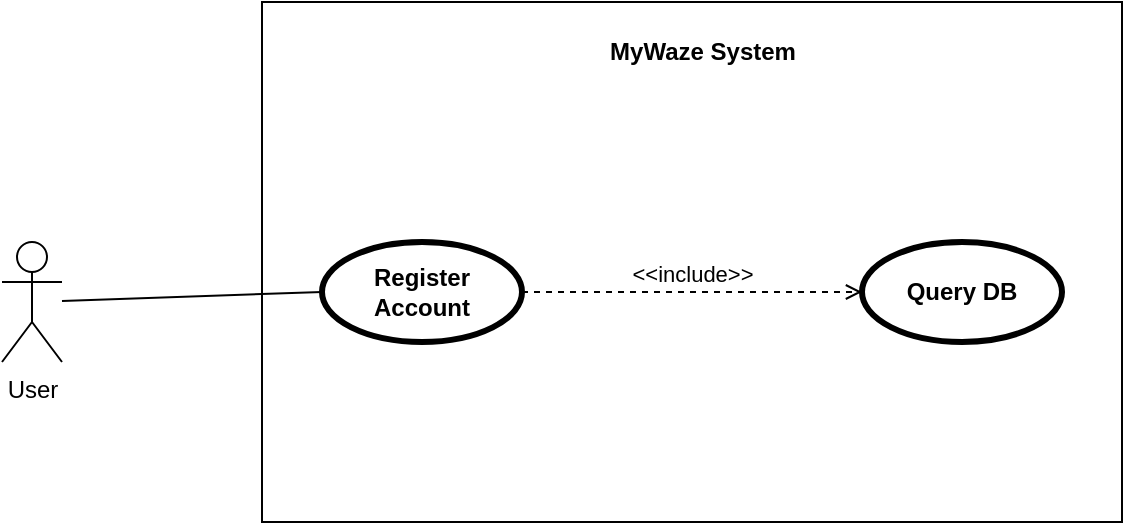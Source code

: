 <mxfile version="27.0.5">
  <diagram name="Page-1" id="1mbQCkn8sszS75-Jd2ca">
    <mxGraphModel dx="987" dy="595" grid="1" gridSize="10" guides="1" tooltips="1" connect="1" arrows="1" fold="1" page="1" pageScale="1" pageWidth="850" pageHeight="1100" math="0" shadow="0">
      <root>
        <mxCell id="0" />
        <mxCell id="1" parent="0" />
        <mxCell id="w5aGpmRS-hX1kJ_dhKhh-1" value="User" style="shape=umlActor;html=1;verticalLabelPosition=bottom;verticalAlign=top;align=center;" parent="1" vertex="1">
          <mxGeometry x="90" y="270" width="30" height="60" as="geometry" />
        </mxCell>
        <mxCell id="w5aGpmRS-hX1kJ_dhKhh-5" value="" style="rounded=0;whiteSpace=wrap;html=1;" parent="1" vertex="1">
          <mxGeometry x="220" y="150" width="430" height="260" as="geometry" />
        </mxCell>
        <mxCell id="w5aGpmRS-hX1kJ_dhKhh-6" value="Register Account" style="shape=ellipse;html=1;strokeWidth=3;fontStyle=1;whiteSpace=wrap;align=center;perimeter=ellipsePerimeter;" parent="1" vertex="1">
          <mxGeometry x="250" y="270" width="100" height="50" as="geometry" />
        </mxCell>
        <mxCell id="w5aGpmRS-hX1kJ_dhKhh-21" value="&lt;b&gt;MyWaze System&lt;/b&gt;" style="text;html=1;align=center;verticalAlign=middle;resizable=0;points=[];autosize=1;strokeColor=none;fillColor=none;" parent="1" vertex="1">
          <mxGeometry x="380" y="160" width="120" height="30" as="geometry" />
        </mxCell>
        <mxCell id="w5aGpmRS-hX1kJ_dhKhh-22" value="" style="edgeStyle=none;html=1;endArrow=none;verticalAlign=bottom;rounded=0;entryX=0;entryY=0.5;entryDx=0;entryDy=0;" parent="1" source="w5aGpmRS-hX1kJ_dhKhh-1" target="w5aGpmRS-hX1kJ_dhKhh-6" edge="1">
          <mxGeometry width="160" relative="1" as="geometry">
            <mxPoint x="110" y="320" as="sourcePoint" />
            <mxPoint x="300" y="450" as="targetPoint" />
          </mxGeometry>
        </mxCell>
        <mxCell id="w5aGpmRS-hX1kJ_dhKhh-31" value="Query DB" style="shape=ellipse;html=1;strokeWidth=3;fontStyle=1;whiteSpace=wrap;align=center;perimeter=ellipsePerimeter;" parent="1" vertex="1">
          <mxGeometry x="520" y="270" width="100" height="50" as="geometry" />
        </mxCell>
        <mxCell id="w5aGpmRS-hX1kJ_dhKhh-33" value="&amp;lt;&amp;lt;include&amp;gt;&amp;gt;" style="edgeStyle=none;html=1;endArrow=open;verticalAlign=bottom;dashed=1;labelBackgroundColor=none;rounded=0;exitX=1;exitY=0.5;exitDx=0;exitDy=0;entryX=0;entryY=0.5;entryDx=0;entryDy=0;" parent="1" source="w5aGpmRS-hX1kJ_dhKhh-6" target="w5aGpmRS-hX1kJ_dhKhh-31" edge="1">
          <mxGeometry width="160" relative="1" as="geometry">
            <mxPoint x="560" y="245" as="sourcePoint" />
            <mxPoint x="570" y="270" as="targetPoint" />
            <mxPoint as="offset" />
          </mxGeometry>
        </mxCell>
      </root>
    </mxGraphModel>
  </diagram>
</mxfile>
